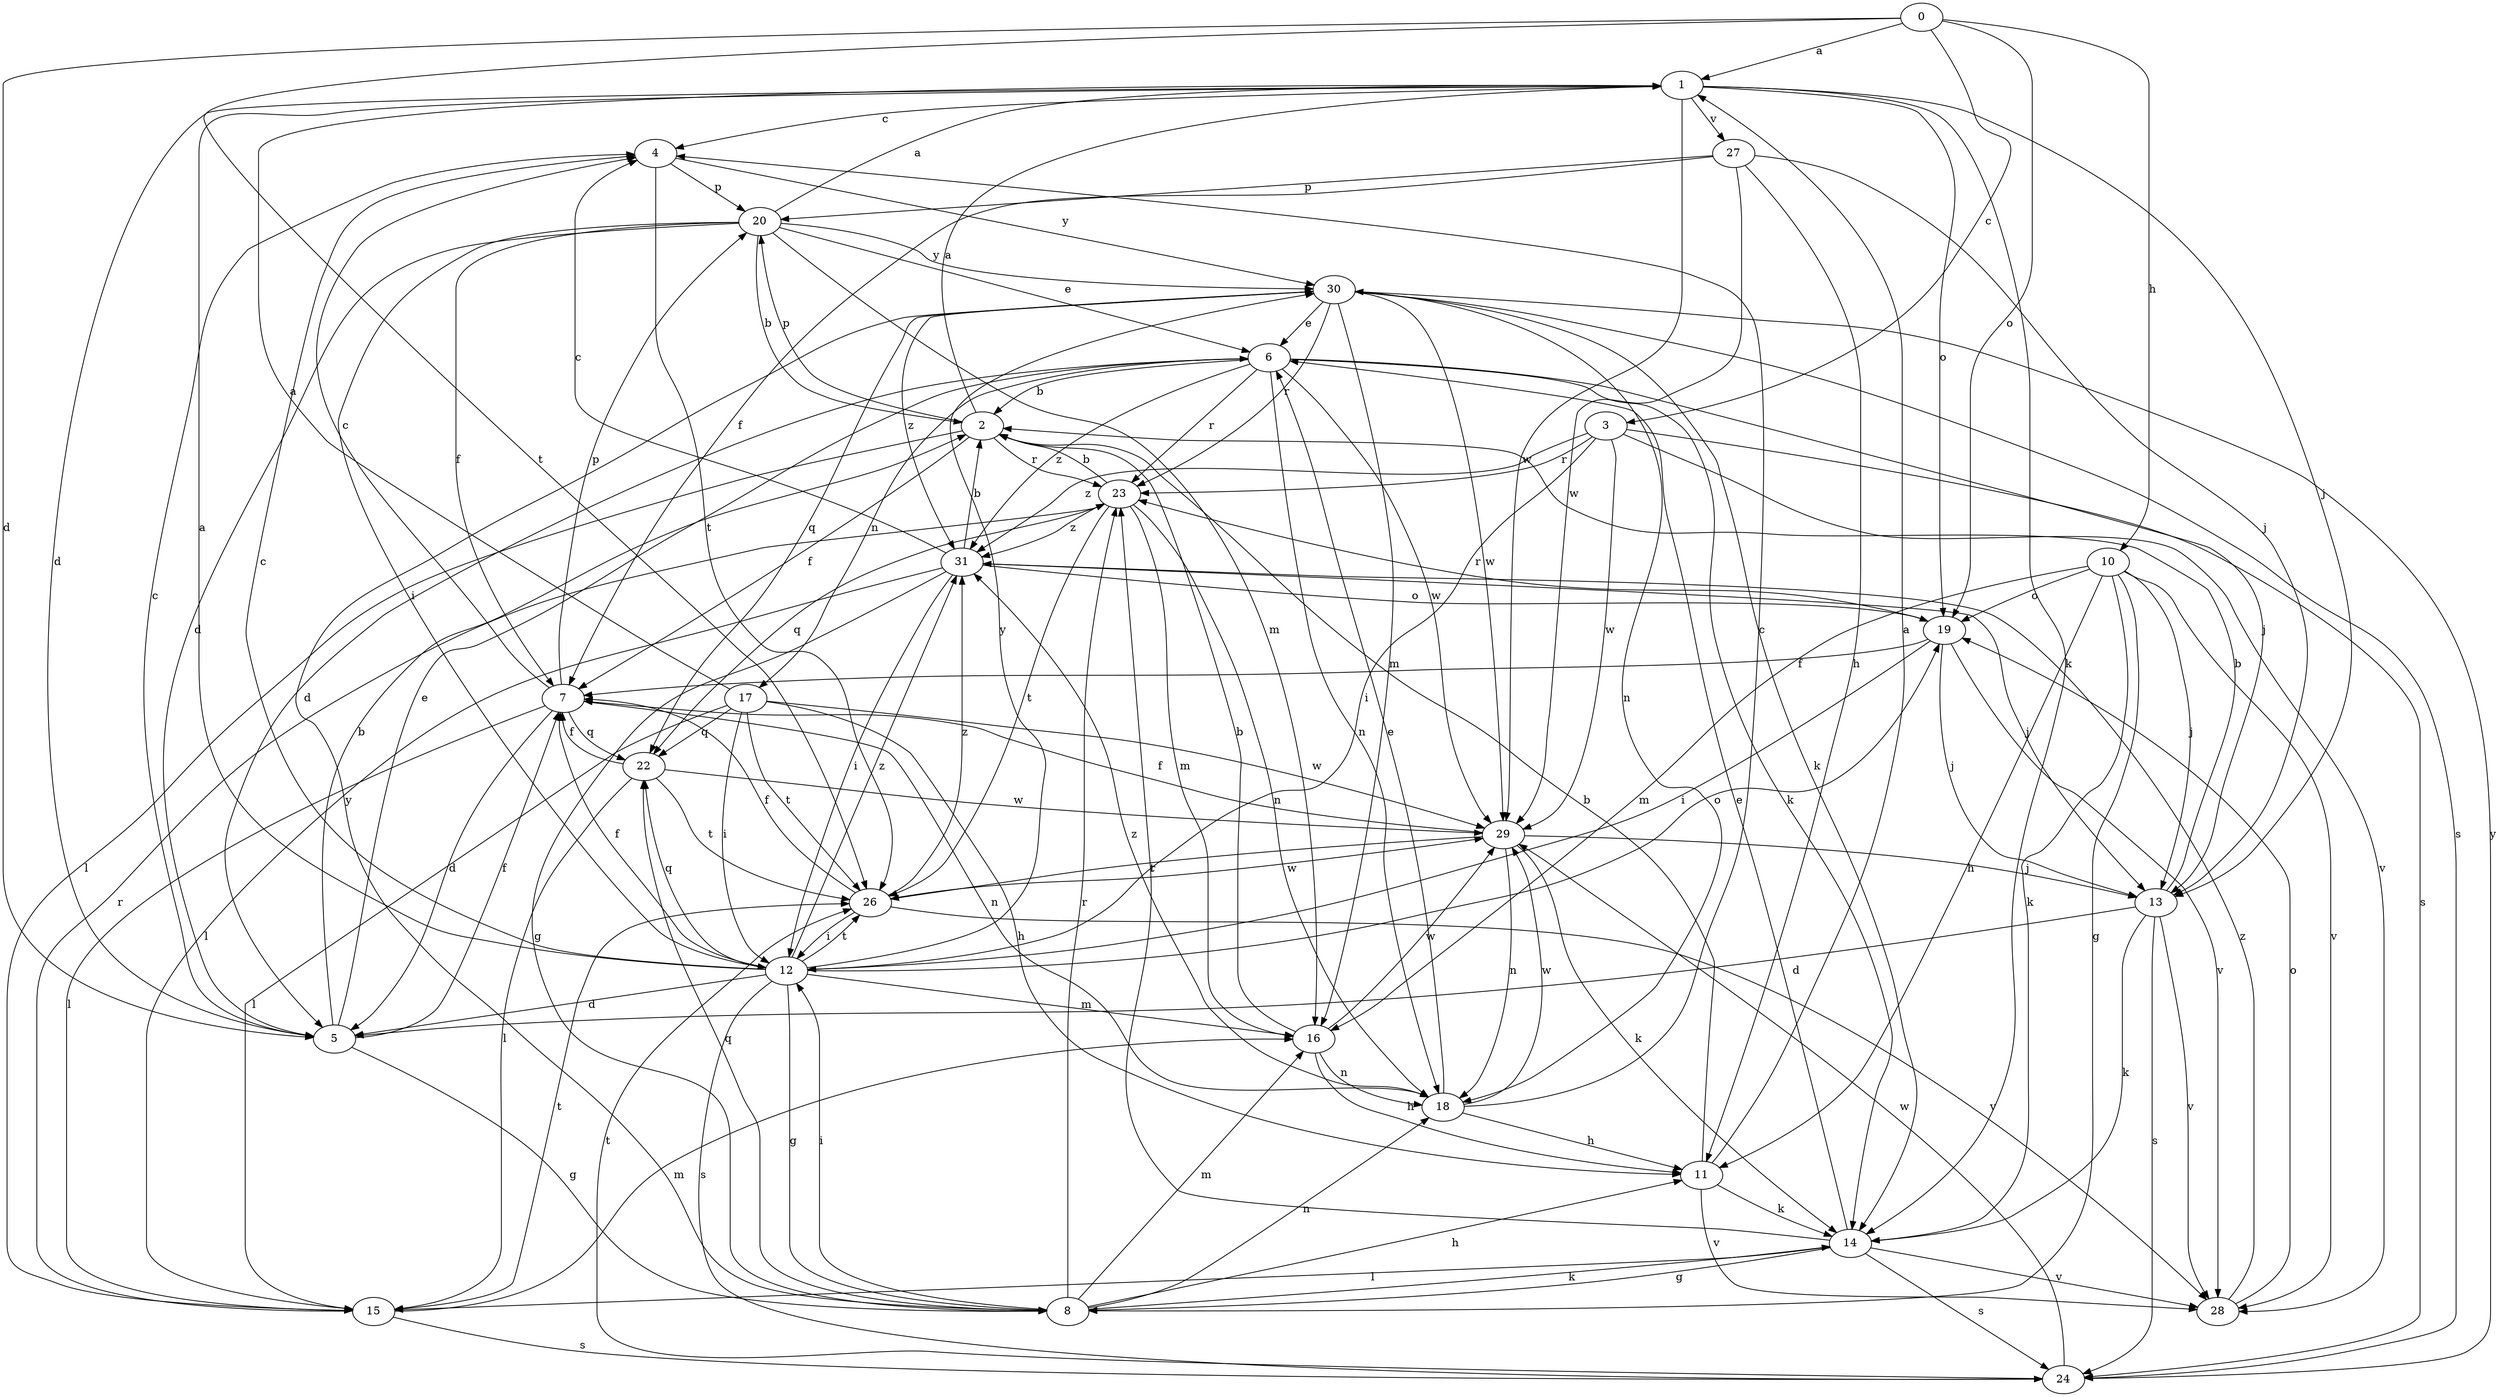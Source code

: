 strict digraph  {
0;
1;
2;
3;
4;
5;
6;
7;
8;
10;
11;
12;
13;
14;
15;
16;
17;
18;
19;
20;
22;
23;
24;
26;
27;
28;
29;
30;
31;
0 -> 1  [label=a];
0 -> 3  [label=c];
0 -> 5  [label=d];
0 -> 10  [label=h];
0 -> 19  [label=o];
0 -> 26  [label=t];
1 -> 4  [label=c];
1 -> 5  [label=d];
1 -> 13  [label=j];
1 -> 14  [label=k];
1 -> 19  [label=o];
1 -> 27  [label=v];
1 -> 29  [label=w];
2 -> 1  [label=a];
2 -> 7  [label=f];
2 -> 15  [label=l];
2 -> 20  [label=p];
2 -> 23  [label=r];
3 -> 12  [label=i];
3 -> 23  [label=r];
3 -> 24  [label=s];
3 -> 28  [label=v];
3 -> 29  [label=w];
3 -> 31  [label=z];
4 -> 20  [label=p];
4 -> 26  [label=t];
4 -> 30  [label=y];
5 -> 2  [label=b];
5 -> 4  [label=c];
5 -> 6  [label=e];
5 -> 7  [label=f];
5 -> 8  [label=g];
6 -> 2  [label=b];
6 -> 5  [label=d];
6 -> 13  [label=j];
6 -> 14  [label=k];
6 -> 17  [label=n];
6 -> 18  [label=n];
6 -> 23  [label=r];
6 -> 29  [label=w];
6 -> 31  [label=z];
7 -> 4  [label=c];
7 -> 5  [label=d];
7 -> 15  [label=l];
7 -> 18  [label=n];
7 -> 20  [label=p];
7 -> 22  [label=q];
8 -> 11  [label=h];
8 -> 12  [label=i];
8 -> 14  [label=k];
8 -> 16  [label=m];
8 -> 18  [label=n];
8 -> 22  [label=q];
8 -> 23  [label=r];
8 -> 30  [label=y];
10 -> 8  [label=g];
10 -> 11  [label=h];
10 -> 13  [label=j];
10 -> 14  [label=k];
10 -> 16  [label=m];
10 -> 19  [label=o];
10 -> 28  [label=v];
11 -> 1  [label=a];
11 -> 2  [label=b];
11 -> 14  [label=k];
11 -> 28  [label=v];
12 -> 1  [label=a];
12 -> 4  [label=c];
12 -> 5  [label=d];
12 -> 7  [label=f];
12 -> 8  [label=g];
12 -> 16  [label=m];
12 -> 19  [label=o];
12 -> 22  [label=q];
12 -> 24  [label=s];
12 -> 26  [label=t];
12 -> 30  [label=y];
12 -> 31  [label=z];
13 -> 2  [label=b];
13 -> 5  [label=d];
13 -> 14  [label=k];
13 -> 24  [label=s];
13 -> 28  [label=v];
14 -> 6  [label=e];
14 -> 8  [label=g];
14 -> 15  [label=l];
14 -> 23  [label=r];
14 -> 24  [label=s];
14 -> 28  [label=v];
15 -> 16  [label=m];
15 -> 23  [label=r];
15 -> 24  [label=s];
15 -> 26  [label=t];
16 -> 2  [label=b];
16 -> 11  [label=h];
16 -> 18  [label=n];
16 -> 29  [label=w];
17 -> 1  [label=a];
17 -> 11  [label=h];
17 -> 12  [label=i];
17 -> 15  [label=l];
17 -> 22  [label=q];
17 -> 26  [label=t];
17 -> 29  [label=w];
18 -> 4  [label=c];
18 -> 6  [label=e];
18 -> 11  [label=h];
18 -> 29  [label=w];
18 -> 31  [label=z];
19 -> 7  [label=f];
19 -> 12  [label=i];
19 -> 13  [label=j];
19 -> 23  [label=r];
19 -> 28  [label=v];
20 -> 1  [label=a];
20 -> 2  [label=b];
20 -> 5  [label=d];
20 -> 6  [label=e];
20 -> 7  [label=f];
20 -> 12  [label=i];
20 -> 16  [label=m];
20 -> 30  [label=y];
22 -> 7  [label=f];
22 -> 15  [label=l];
22 -> 26  [label=t];
22 -> 29  [label=w];
23 -> 2  [label=b];
23 -> 16  [label=m];
23 -> 18  [label=n];
23 -> 22  [label=q];
23 -> 26  [label=t];
23 -> 31  [label=z];
24 -> 26  [label=t];
24 -> 29  [label=w];
24 -> 30  [label=y];
26 -> 7  [label=f];
26 -> 12  [label=i];
26 -> 28  [label=v];
26 -> 29  [label=w];
26 -> 31  [label=z];
27 -> 7  [label=f];
27 -> 11  [label=h];
27 -> 13  [label=j];
27 -> 20  [label=p];
27 -> 29  [label=w];
28 -> 19  [label=o];
28 -> 31  [label=z];
29 -> 7  [label=f];
29 -> 13  [label=j];
29 -> 14  [label=k];
29 -> 18  [label=n];
29 -> 26  [label=t];
30 -> 6  [label=e];
30 -> 14  [label=k];
30 -> 16  [label=m];
30 -> 18  [label=n];
30 -> 22  [label=q];
30 -> 23  [label=r];
30 -> 24  [label=s];
30 -> 29  [label=w];
30 -> 31  [label=z];
31 -> 2  [label=b];
31 -> 4  [label=c];
31 -> 8  [label=g];
31 -> 12  [label=i];
31 -> 13  [label=j];
31 -> 15  [label=l];
31 -> 19  [label=o];
}
